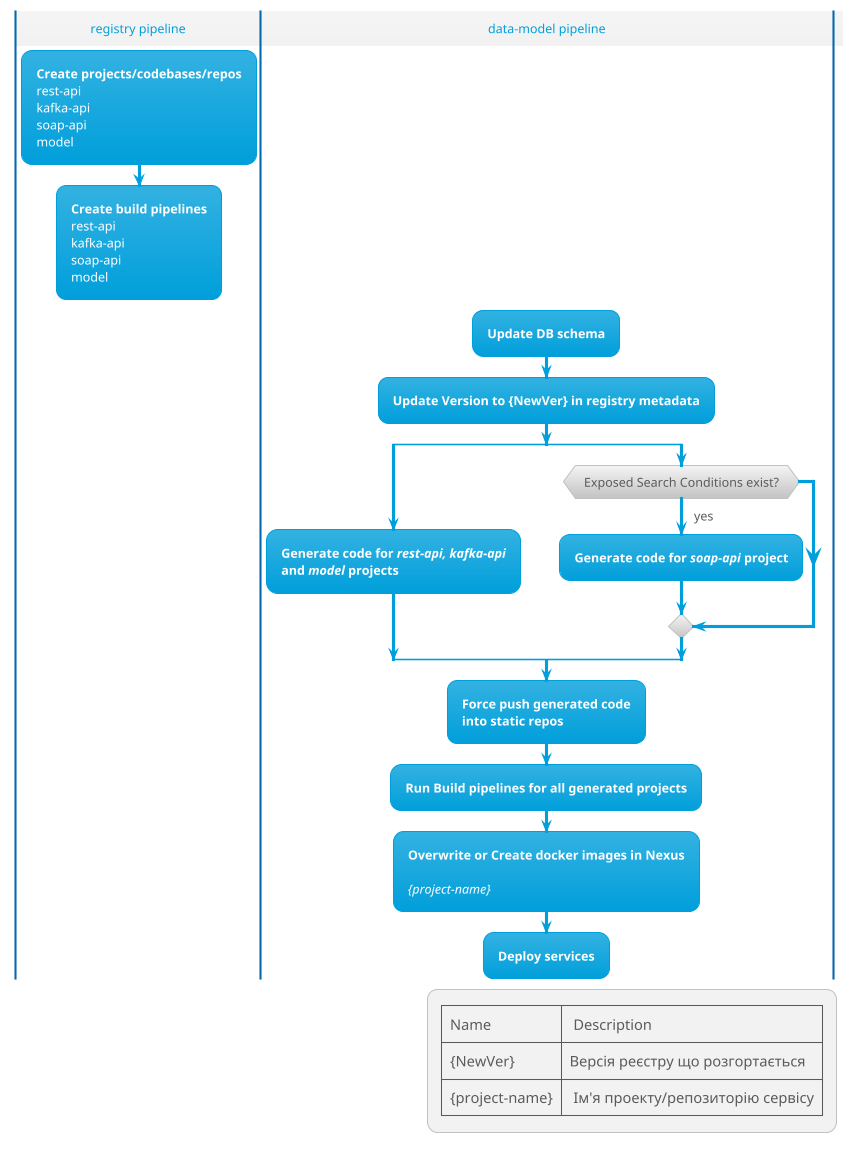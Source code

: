 @startuml
!theme bluegray
|registry pipeline|
:**Create projects/codebases/repos**
rest-api
kafka-api
soap-api
model;
:**Create build pipelines**
rest-api
kafka-api
soap-api
model;
kill
|data-model pipeline|

:**Update DB schema**;
:**Update Version to {NewVer} in registry metadata**;
split
:**Generate code for //rest-api, kafka-api//**
**and //model// projects**;
split again
  if (Exposed Search Conditions exist?) then (yes)
    :**Generate code for //soap-api// project**;
  endif
end split;
:**Force push generated code**
**into static repos**;
:**Run Build pipelines for all generated projects**;
:**Overwrite or Create docker images in Nexus**

//{project-name}//;
'#blue:**Clean up service's kafka topics**;
:**Deploy services**;

legend right
    |Name| Description |
    |{NewVer}|Версія реєстру що розгортається|
    |{project-name}| Ім'я проекту/репозиторію сервісу|
endlegend
@enduml